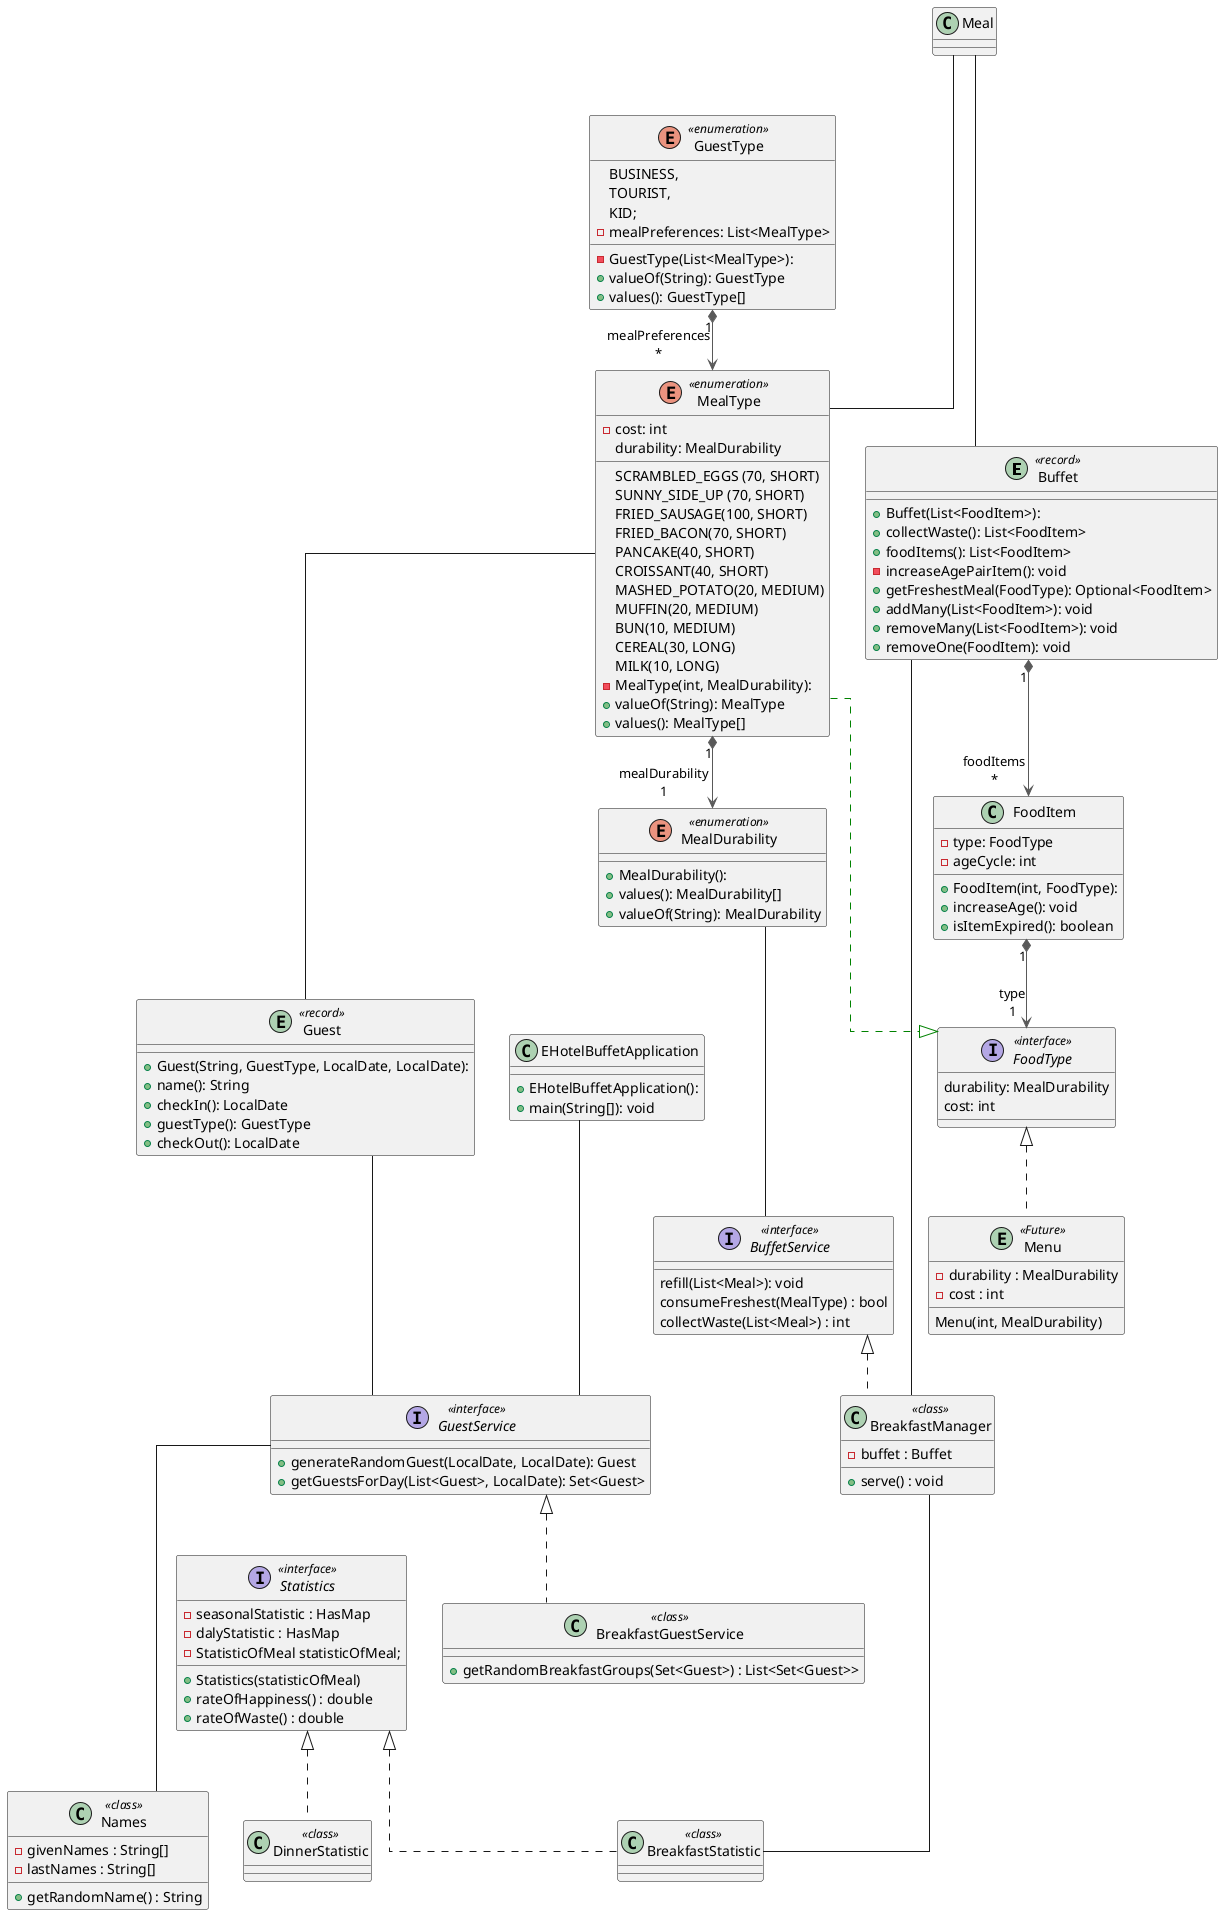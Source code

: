 @startuml


top to bottom direction
skinparam linetype ortho
entity Buffet << record >> {

  + Buffet(List<FoodItem>):
  + collectWaste(): List<FoodItem>
  + foodItems(): List<FoodItem>
  - increaseAgePairItem(): void
  + getFreshestMeal(FoodType): Optional<FoodItem>
  + addMany(List<FoodItem>): void
  + removeMany(List<FoodItem>): void
  + removeOne(FoodItem): void
}
interface BuffetService << interface >>{
refill(List<Meal>): void
consumeFreshest(MealType) : bool
collectWaste(List<Meal>) : int
}

class EHotelBuffetApplication {
  + EHotelBuffetApplication():
  + main(String[]): void
}
class BreakfastStatistic << class >> implements Statistics {

}
class DinnerStatistic << class >> implements Statistics {

}
interface Statistics << interface >> {
- seasonalStatistic : HasMap
- dalyStatistic : HasMap
    -StatisticOfMeal statisticOfMeal;
 +Statistics(statisticOfMeal)
+ rateOfHappiness() : double
+ rateOfWaste() : double
}
class BreakfastManager << class >> implements BuffetService {
-buffet : Buffet
 + serve() : void
}
entity Guest << record >> {
  + Guest(String, GuestType, LocalDate, LocalDate):
  + name(): String
  + checkIn(): LocalDate
  + guestType(): GuestType
  + checkOut(): LocalDate
}
class BreakfastGuestService << class >> implements GuestService{
+ getRandomBreakfastGroups(Set<Guest>) : List<Set<Guest>>
}
interface GuestService << interface >> {
  + generateRandomGuest(LocalDate, LocalDate): Guest
  + getGuestsForDay(List<Guest>, LocalDate): Set<Guest>
}
enum GuestType << enumeration >> {
    BUSINESS,
    TOURIST,
    KID;
  - GuestType(List<MealType>):
  - mealPreferences: List<MealType>
  + valueOf(String): GuestType
  + values(): GuestType[]
}
enum MealDurability << enumeration >> {
  + MealDurability():
  + values(): MealDurability[]
  + valueOf(String): MealDurability
}
enum MealType << enumeration >> {
    SCRAMBLED_EGGS (70, SHORT)
    SUNNY_SIDE_UP (70, SHORT)
    FRIED_SAUSAGE(100, SHORT)
    FRIED_BACON(70, SHORT)
    PANCAKE(40, SHORT)
    CROISSANT(40, SHORT)
    MASHED_POTATO(20, MEDIUM)
    MUFFIN(20, MEDIUM)
    BUN(10, MEDIUM)
    CEREAL(30, LONG)
    MILK(10, LONG)
  - MealType(int, MealDurability):
  - cost: int
  + valueOf(String): MealType
  + values(): MealType[]
   durability: MealDurability
}
class FoodItem {
  + FoodItem(int, FoodType):
  - type: FoodType
  - ageCycle: int
  + increaseAge(): void
  + isItemExpired(): boolean
}
interface FoodType << interface >> {
   durability: MealDurability
   cost: int
}

class Names << class >>{
    - givenNames : String[]
    - lastNames : String[]
    + getRandomName() : String
}

GuestService --- Names
Meal --- Buffet
Meal --- MealType
Buffet --- BreakfastManager
EHotelBuffetApplication --- GuestService
Guest --- GuestService
MealType --- Guest
MealDurability --- BuffetService
BreakfastManager --- BreakfastStatistic

entity Menu << Future >> implements FoodType {
-durability : MealDurability
-cost : int
Menu(int, MealDurability)
}


Buffet                  "1" *-[#595959,plain]-> "foodItems\n*" FoodItem
        FoodItem                "1" *-[#595959,plain]-> "type\n1" FoodType
        GuestType               "1" *-[#595959,plain]-> "mealPreferences\n*" MealType
        MealType                 -[#008200,dashed]-^  FoodType
        MealType                "1" *-[#595959,plain]-> "mealDurability\n1" MealDurability

@enduml